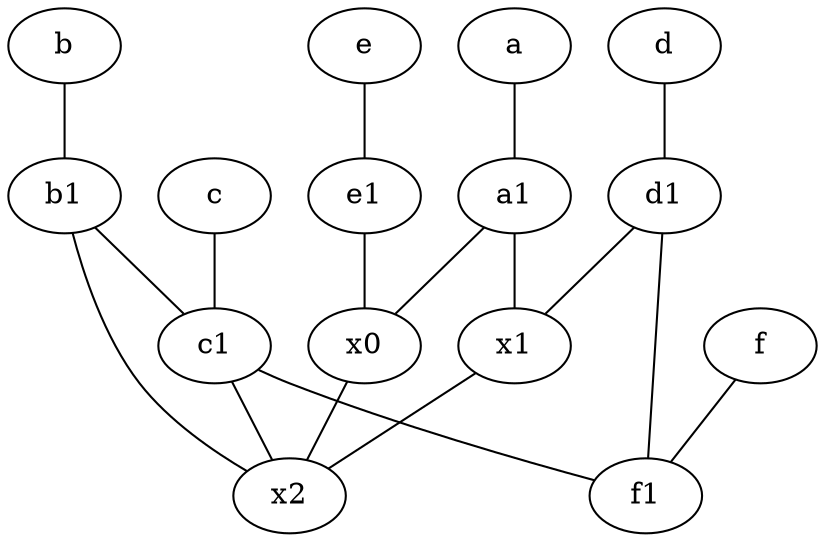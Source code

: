 graph {
	node [labelfontsize=50]
	b [labelfontsize=50 pos="10,4!"]
	f [labelfontsize=50 pos="3,9!"]
	d1 [labelfontsize=50 pos="3,5!"]
	d [labelfontsize=50 pos="2,5!"]
	c [labelfontsize=50 pos="4.5,2!"]
	a1 [labelfontsize=50 pos="8,3!"]
	a [labelfontsize=50 pos="8,2!"]
	x2 [labelfontsize=50]
	b1 [labelfontsize=50 pos="9,4!"]
	c1 [labelfontsize=50 pos="4.5,3!"]
	e [labelfontsize=50 pos="7,9!"]
	e1 [labelfontsize=50 pos="7,7!"]
	x1 [labelfontsize=50]
	f1 [labelfontsize=50 pos="3,8!"]
	x0 [labelfontsize=50]
	c1 -- x2
	a1 -- x1
	x0 -- x2
	c -- c1
	d1 -- f1
	e1 -- x0
	x1 -- x2
	b -- b1
	a1 -- x0
	c1 -- f1
	b1 -- x2
	f -- f1
	d1 -- x1
	b1 -- c1
	a -- a1
	d -- d1
	e -- e1
}
